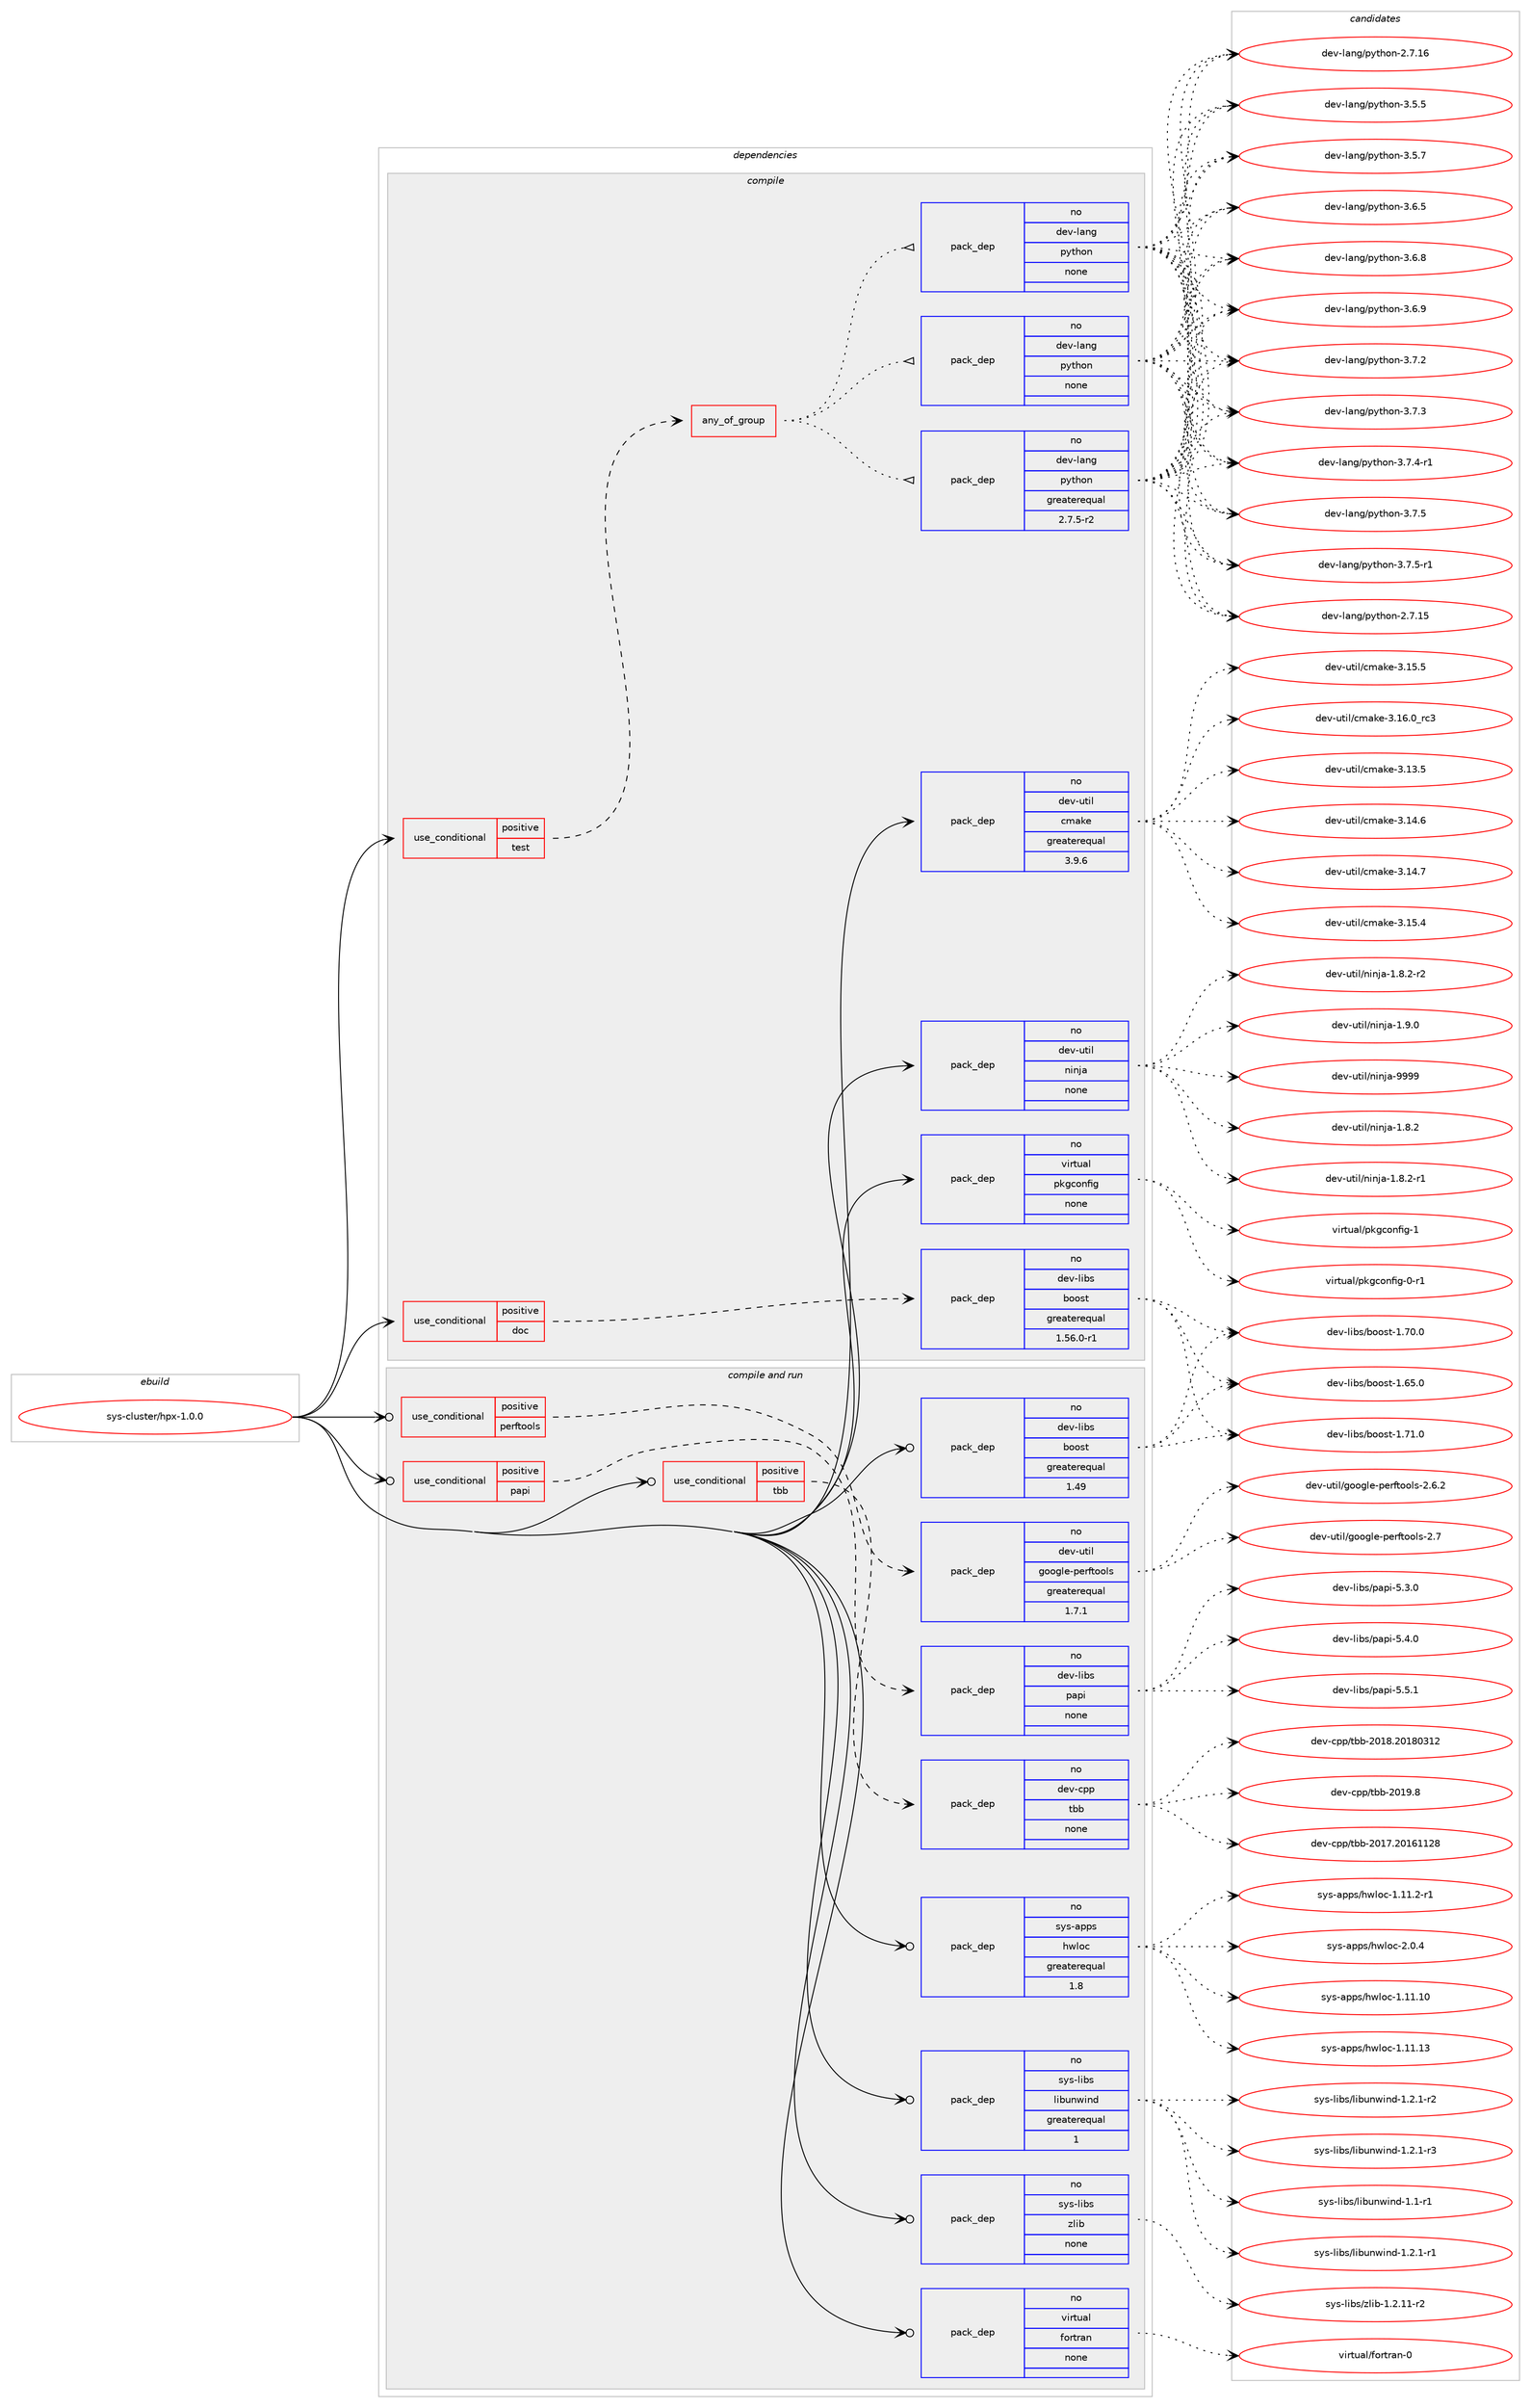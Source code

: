 digraph prolog {

# *************
# Graph options
# *************

newrank=true;
concentrate=true;
compound=true;
graph [rankdir=LR,fontname=Helvetica,fontsize=10,ranksep=1.5];#, ranksep=2.5, nodesep=0.2];
edge  [arrowhead=vee];
node  [fontname=Helvetica,fontsize=10];

# **********
# The ebuild
# **********

subgraph cluster_leftcol {
color=gray;
rank=same;
label=<<i>ebuild</i>>;
id [label="sys-cluster/hpx-1.0.0", color=red, width=4, href="../sys-cluster/hpx-1.0.0.svg"];
}

# ****************
# The dependencies
# ****************

subgraph cluster_midcol {
color=gray;
label=<<i>dependencies</i>>;
subgraph cluster_compile {
fillcolor="#eeeeee";
style=filled;
label=<<i>compile</i>>;
subgraph cond212898 {
dependency884695 [label=<<TABLE BORDER="0" CELLBORDER="1" CELLSPACING="0" CELLPADDING="4"><TR><TD ROWSPAN="3" CELLPADDING="10">use_conditional</TD></TR><TR><TD>positive</TD></TR><TR><TD>doc</TD></TR></TABLE>>, shape=none, color=red];
subgraph pack656288 {
dependency884696 [label=<<TABLE BORDER="0" CELLBORDER="1" CELLSPACING="0" CELLPADDING="4" WIDTH="220"><TR><TD ROWSPAN="6" CELLPADDING="30">pack_dep</TD></TR><TR><TD WIDTH="110">no</TD></TR><TR><TD>dev-libs</TD></TR><TR><TD>boost</TD></TR><TR><TD>greaterequal</TD></TR><TR><TD>1.56.0-r1</TD></TR></TABLE>>, shape=none, color=blue];
}
dependency884695:e -> dependency884696:w [weight=20,style="dashed",arrowhead="vee"];
}
id:e -> dependency884695:w [weight=20,style="solid",arrowhead="vee"];
subgraph cond212899 {
dependency884697 [label=<<TABLE BORDER="0" CELLBORDER="1" CELLSPACING="0" CELLPADDING="4"><TR><TD ROWSPAN="3" CELLPADDING="10">use_conditional</TD></TR><TR><TD>positive</TD></TR><TR><TD>test</TD></TR></TABLE>>, shape=none, color=red];
subgraph any14980 {
dependency884698 [label=<<TABLE BORDER="0" CELLBORDER="1" CELLSPACING="0" CELLPADDING="4"><TR><TD CELLPADDING="10">any_of_group</TD></TR></TABLE>>, shape=none, color=red];subgraph pack656289 {
dependency884699 [label=<<TABLE BORDER="0" CELLBORDER="1" CELLSPACING="0" CELLPADDING="4" WIDTH="220"><TR><TD ROWSPAN="6" CELLPADDING="30">pack_dep</TD></TR><TR><TD WIDTH="110">no</TD></TR><TR><TD>dev-lang</TD></TR><TR><TD>python</TD></TR><TR><TD>none</TD></TR><TR><TD></TD></TR></TABLE>>, shape=none, color=blue];
}
dependency884698:e -> dependency884699:w [weight=20,style="dotted",arrowhead="oinv"];
subgraph pack656290 {
dependency884700 [label=<<TABLE BORDER="0" CELLBORDER="1" CELLSPACING="0" CELLPADDING="4" WIDTH="220"><TR><TD ROWSPAN="6" CELLPADDING="30">pack_dep</TD></TR><TR><TD WIDTH="110">no</TD></TR><TR><TD>dev-lang</TD></TR><TR><TD>python</TD></TR><TR><TD>none</TD></TR><TR><TD></TD></TR></TABLE>>, shape=none, color=blue];
}
dependency884698:e -> dependency884700:w [weight=20,style="dotted",arrowhead="oinv"];
subgraph pack656291 {
dependency884701 [label=<<TABLE BORDER="0" CELLBORDER="1" CELLSPACING="0" CELLPADDING="4" WIDTH="220"><TR><TD ROWSPAN="6" CELLPADDING="30">pack_dep</TD></TR><TR><TD WIDTH="110">no</TD></TR><TR><TD>dev-lang</TD></TR><TR><TD>python</TD></TR><TR><TD>greaterequal</TD></TR><TR><TD>2.7.5-r2</TD></TR></TABLE>>, shape=none, color=blue];
}
dependency884698:e -> dependency884701:w [weight=20,style="dotted",arrowhead="oinv"];
}
dependency884697:e -> dependency884698:w [weight=20,style="dashed",arrowhead="vee"];
}
id:e -> dependency884697:w [weight=20,style="solid",arrowhead="vee"];
subgraph pack656292 {
dependency884702 [label=<<TABLE BORDER="0" CELLBORDER="1" CELLSPACING="0" CELLPADDING="4" WIDTH="220"><TR><TD ROWSPAN="6" CELLPADDING="30">pack_dep</TD></TR><TR><TD WIDTH="110">no</TD></TR><TR><TD>dev-util</TD></TR><TR><TD>cmake</TD></TR><TR><TD>greaterequal</TD></TR><TR><TD>3.9.6</TD></TR></TABLE>>, shape=none, color=blue];
}
id:e -> dependency884702:w [weight=20,style="solid",arrowhead="vee"];
subgraph pack656293 {
dependency884703 [label=<<TABLE BORDER="0" CELLBORDER="1" CELLSPACING="0" CELLPADDING="4" WIDTH="220"><TR><TD ROWSPAN="6" CELLPADDING="30">pack_dep</TD></TR><TR><TD WIDTH="110">no</TD></TR><TR><TD>dev-util</TD></TR><TR><TD>ninja</TD></TR><TR><TD>none</TD></TR><TR><TD></TD></TR></TABLE>>, shape=none, color=blue];
}
id:e -> dependency884703:w [weight=20,style="solid",arrowhead="vee"];
subgraph pack656294 {
dependency884704 [label=<<TABLE BORDER="0" CELLBORDER="1" CELLSPACING="0" CELLPADDING="4" WIDTH="220"><TR><TD ROWSPAN="6" CELLPADDING="30">pack_dep</TD></TR><TR><TD WIDTH="110">no</TD></TR><TR><TD>virtual</TD></TR><TR><TD>pkgconfig</TD></TR><TR><TD>none</TD></TR><TR><TD></TD></TR></TABLE>>, shape=none, color=blue];
}
id:e -> dependency884704:w [weight=20,style="solid",arrowhead="vee"];
}
subgraph cluster_compileandrun {
fillcolor="#eeeeee";
style=filled;
label=<<i>compile and run</i>>;
subgraph cond212900 {
dependency884705 [label=<<TABLE BORDER="0" CELLBORDER="1" CELLSPACING="0" CELLPADDING="4"><TR><TD ROWSPAN="3" CELLPADDING="10">use_conditional</TD></TR><TR><TD>positive</TD></TR><TR><TD>papi</TD></TR></TABLE>>, shape=none, color=red];
subgraph pack656295 {
dependency884706 [label=<<TABLE BORDER="0" CELLBORDER="1" CELLSPACING="0" CELLPADDING="4" WIDTH="220"><TR><TD ROWSPAN="6" CELLPADDING="30">pack_dep</TD></TR><TR><TD WIDTH="110">no</TD></TR><TR><TD>dev-libs</TD></TR><TR><TD>papi</TD></TR><TR><TD>none</TD></TR><TR><TD></TD></TR></TABLE>>, shape=none, color=blue];
}
dependency884705:e -> dependency884706:w [weight=20,style="dashed",arrowhead="vee"];
}
id:e -> dependency884705:w [weight=20,style="solid",arrowhead="odotvee"];
subgraph cond212901 {
dependency884707 [label=<<TABLE BORDER="0" CELLBORDER="1" CELLSPACING="0" CELLPADDING="4"><TR><TD ROWSPAN="3" CELLPADDING="10">use_conditional</TD></TR><TR><TD>positive</TD></TR><TR><TD>perftools</TD></TR></TABLE>>, shape=none, color=red];
subgraph pack656296 {
dependency884708 [label=<<TABLE BORDER="0" CELLBORDER="1" CELLSPACING="0" CELLPADDING="4" WIDTH="220"><TR><TD ROWSPAN="6" CELLPADDING="30">pack_dep</TD></TR><TR><TD WIDTH="110">no</TD></TR><TR><TD>dev-util</TD></TR><TR><TD>google-perftools</TD></TR><TR><TD>greaterequal</TD></TR><TR><TD>1.7.1</TD></TR></TABLE>>, shape=none, color=blue];
}
dependency884707:e -> dependency884708:w [weight=20,style="dashed",arrowhead="vee"];
}
id:e -> dependency884707:w [weight=20,style="solid",arrowhead="odotvee"];
subgraph cond212902 {
dependency884709 [label=<<TABLE BORDER="0" CELLBORDER="1" CELLSPACING="0" CELLPADDING="4"><TR><TD ROWSPAN="3" CELLPADDING="10">use_conditional</TD></TR><TR><TD>positive</TD></TR><TR><TD>tbb</TD></TR></TABLE>>, shape=none, color=red];
subgraph pack656297 {
dependency884710 [label=<<TABLE BORDER="0" CELLBORDER="1" CELLSPACING="0" CELLPADDING="4" WIDTH="220"><TR><TD ROWSPAN="6" CELLPADDING="30">pack_dep</TD></TR><TR><TD WIDTH="110">no</TD></TR><TR><TD>dev-cpp</TD></TR><TR><TD>tbb</TD></TR><TR><TD>none</TD></TR><TR><TD></TD></TR></TABLE>>, shape=none, color=blue];
}
dependency884709:e -> dependency884710:w [weight=20,style="dashed",arrowhead="vee"];
}
id:e -> dependency884709:w [weight=20,style="solid",arrowhead="odotvee"];
subgraph pack656298 {
dependency884711 [label=<<TABLE BORDER="0" CELLBORDER="1" CELLSPACING="0" CELLPADDING="4" WIDTH="220"><TR><TD ROWSPAN="6" CELLPADDING="30">pack_dep</TD></TR><TR><TD WIDTH="110">no</TD></TR><TR><TD>dev-libs</TD></TR><TR><TD>boost</TD></TR><TR><TD>greaterequal</TD></TR><TR><TD>1.49</TD></TR></TABLE>>, shape=none, color=blue];
}
id:e -> dependency884711:w [weight=20,style="solid",arrowhead="odotvee"];
subgraph pack656299 {
dependency884712 [label=<<TABLE BORDER="0" CELLBORDER="1" CELLSPACING="0" CELLPADDING="4" WIDTH="220"><TR><TD ROWSPAN="6" CELLPADDING="30">pack_dep</TD></TR><TR><TD WIDTH="110">no</TD></TR><TR><TD>sys-apps</TD></TR><TR><TD>hwloc</TD></TR><TR><TD>greaterequal</TD></TR><TR><TD>1.8</TD></TR></TABLE>>, shape=none, color=blue];
}
id:e -> dependency884712:w [weight=20,style="solid",arrowhead="odotvee"];
subgraph pack656300 {
dependency884713 [label=<<TABLE BORDER="0" CELLBORDER="1" CELLSPACING="0" CELLPADDING="4" WIDTH="220"><TR><TD ROWSPAN="6" CELLPADDING="30">pack_dep</TD></TR><TR><TD WIDTH="110">no</TD></TR><TR><TD>sys-libs</TD></TR><TR><TD>libunwind</TD></TR><TR><TD>greaterequal</TD></TR><TR><TD>1</TD></TR></TABLE>>, shape=none, color=blue];
}
id:e -> dependency884713:w [weight=20,style="solid",arrowhead="odotvee"];
subgraph pack656301 {
dependency884714 [label=<<TABLE BORDER="0" CELLBORDER="1" CELLSPACING="0" CELLPADDING="4" WIDTH="220"><TR><TD ROWSPAN="6" CELLPADDING="30">pack_dep</TD></TR><TR><TD WIDTH="110">no</TD></TR><TR><TD>sys-libs</TD></TR><TR><TD>zlib</TD></TR><TR><TD>none</TD></TR><TR><TD></TD></TR></TABLE>>, shape=none, color=blue];
}
id:e -> dependency884714:w [weight=20,style="solid",arrowhead="odotvee"];
subgraph pack656302 {
dependency884715 [label=<<TABLE BORDER="0" CELLBORDER="1" CELLSPACING="0" CELLPADDING="4" WIDTH="220"><TR><TD ROWSPAN="6" CELLPADDING="30">pack_dep</TD></TR><TR><TD WIDTH="110">no</TD></TR><TR><TD>virtual</TD></TR><TR><TD>fortran</TD></TR><TR><TD>none</TD></TR><TR><TD></TD></TR></TABLE>>, shape=none, color=blue];
}
id:e -> dependency884715:w [weight=20,style="solid",arrowhead="odotvee"];
}
subgraph cluster_run {
fillcolor="#eeeeee";
style=filled;
label=<<i>run</i>>;
}
}

# **************
# The candidates
# **************

subgraph cluster_choices {
rank=same;
color=gray;
label=<<i>candidates</i>>;

subgraph choice656288 {
color=black;
nodesep=1;
choice1001011184510810598115479811111111511645494654534648 [label="dev-libs/boost-1.65.0", color=red, width=4,href="../dev-libs/boost-1.65.0.svg"];
choice1001011184510810598115479811111111511645494655484648 [label="dev-libs/boost-1.70.0", color=red, width=4,href="../dev-libs/boost-1.70.0.svg"];
choice1001011184510810598115479811111111511645494655494648 [label="dev-libs/boost-1.71.0", color=red, width=4,href="../dev-libs/boost-1.71.0.svg"];
dependency884696:e -> choice1001011184510810598115479811111111511645494654534648:w [style=dotted,weight="100"];
dependency884696:e -> choice1001011184510810598115479811111111511645494655484648:w [style=dotted,weight="100"];
dependency884696:e -> choice1001011184510810598115479811111111511645494655494648:w [style=dotted,weight="100"];
}
subgraph choice656289 {
color=black;
nodesep=1;
choice10010111845108971101034711212111610411111045504655464953 [label="dev-lang/python-2.7.15", color=red, width=4,href="../dev-lang/python-2.7.15.svg"];
choice10010111845108971101034711212111610411111045504655464954 [label="dev-lang/python-2.7.16", color=red, width=4,href="../dev-lang/python-2.7.16.svg"];
choice100101118451089711010347112121116104111110455146534653 [label="dev-lang/python-3.5.5", color=red, width=4,href="../dev-lang/python-3.5.5.svg"];
choice100101118451089711010347112121116104111110455146534655 [label="dev-lang/python-3.5.7", color=red, width=4,href="../dev-lang/python-3.5.7.svg"];
choice100101118451089711010347112121116104111110455146544653 [label="dev-lang/python-3.6.5", color=red, width=4,href="../dev-lang/python-3.6.5.svg"];
choice100101118451089711010347112121116104111110455146544656 [label="dev-lang/python-3.6.8", color=red, width=4,href="../dev-lang/python-3.6.8.svg"];
choice100101118451089711010347112121116104111110455146544657 [label="dev-lang/python-3.6.9", color=red, width=4,href="../dev-lang/python-3.6.9.svg"];
choice100101118451089711010347112121116104111110455146554650 [label="dev-lang/python-3.7.2", color=red, width=4,href="../dev-lang/python-3.7.2.svg"];
choice100101118451089711010347112121116104111110455146554651 [label="dev-lang/python-3.7.3", color=red, width=4,href="../dev-lang/python-3.7.3.svg"];
choice1001011184510897110103471121211161041111104551465546524511449 [label="dev-lang/python-3.7.4-r1", color=red, width=4,href="../dev-lang/python-3.7.4-r1.svg"];
choice100101118451089711010347112121116104111110455146554653 [label="dev-lang/python-3.7.5", color=red, width=4,href="../dev-lang/python-3.7.5.svg"];
choice1001011184510897110103471121211161041111104551465546534511449 [label="dev-lang/python-3.7.5-r1", color=red, width=4,href="../dev-lang/python-3.7.5-r1.svg"];
dependency884699:e -> choice10010111845108971101034711212111610411111045504655464953:w [style=dotted,weight="100"];
dependency884699:e -> choice10010111845108971101034711212111610411111045504655464954:w [style=dotted,weight="100"];
dependency884699:e -> choice100101118451089711010347112121116104111110455146534653:w [style=dotted,weight="100"];
dependency884699:e -> choice100101118451089711010347112121116104111110455146534655:w [style=dotted,weight="100"];
dependency884699:e -> choice100101118451089711010347112121116104111110455146544653:w [style=dotted,weight="100"];
dependency884699:e -> choice100101118451089711010347112121116104111110455146544656:w [style=dotted,weight="100"];
dependency884699:e -> choice100101118451089711010347112121116104111110455146544657:w [style=dotted,weight="100"];
dependency884699:e -> choice100101118451089711010347112121116104111110455146554650:w [style=dotted,weight="100"];
dependency884699:e -> choice100101118451089711010347112121116104111110455146554651:w [style=dotted,weight="100"];
dependency884699:e -> choice1001011184510897110103471121211161041111104551465546524511449:w [style=dotted,weight="100"];
dependency884699:e -> choice100101118451089711010347112121116104111110455146554653:w [style=dotted,weight="100"];
dependency884699:e -> choice1001011184510897110103471121211161041111104551465546534511449:w [style=dotted,weight="100"];
}
subgraph choice656290 {
color=black;
nodesep=1;
choice10010111845108971101034711212111610411111045504655464953 [label="dev-lang/python-2.7.15", color=red, width=4,href="../dev-lang/python-2.7.15.svg"];
choice10010111845108971101034711212111610411111045504655464954 [label="dev-lang/python-2.7.16", color=red, width=4,href="../dev-lang/python-2.7.16.svg"];
choice100101118451089711010347112121116104111110455146534653 [label="dev-lang/python-3.5.5", color=red, width=4,href="../dev-lang/python-3.5.5.svg"];
choice100101118451089711010347112121116104111110455146534655 [label="dev-lang/python-3.5.7", color=red, width=4,href="../dev-lang/python-3.5.7.svg"];
choice100101118451089711010347112121116104111110455146544653 [label="dev-lang/python-3.6.5", color=red, width=4,href="../dev-lang/python-3.6.5.svg"];
choice100101118451089711010347112121116104111110455146544656 [label="dev-lang/python-3.6.8", color=red, width=4,href="../dev-lang/python-3.6.8.svg"];
choice100101118451089711010347112121116104111110455146544657 [label="dev-lang/python-3.6.9", color=red, width=4,href="../dev-lang/python-3.6.9.svg"];
choice100101118451089711010347112121116104111110455146554650 [label="dev-lang/python-3.7.2", color=red, width=4,href="../dev-lang/python-3.7.2.svg"];
choice100101118451089711010347112121116104111110455146554651 [label="dev-lang/python-3.7.3", color=red, width=4,href="../dev-lang/python-3.7.3.svg"];
choice1001011184510897110103471121211161041111104551465546524511449 [label="dev-lang/python-3.7.4-r1", color=red, width=4,href="../dev-lang/python-3.7.4-r1.svg"];
choice100101118451089711010347112121116104111110455146554653 [label="dev-lang/python-3.7.5", color=red, width=4,href="../dev-lang/python-3.7.5.svg"];
choice1001011184510897110103471121211161041111104551465546534511449 [label="dev-lang/python-3.7.5-r1", color=red, width=4,href="../dev-lang/python-3.7.5-r1.svg"];
dependency884700:e -> choice10010111845108971101034711212111610411111045504655464953:w [style=dotted,weight="100"];
dependency884700:e -> choice10010111845108971101034711212111610411111045504655464954:w [style=dotted,weight="100"];
dependency884700:e -> choice100101118451089711010347112121116104111110455146534653:w [style=dotted,weight="100"];
dependency884700:e -> choice100101118451089711010347112121116104111110455146534655:w [style=dotted,weight="100"];
dependency884700:e -> choice100101118451089711010347112121116104111110455146544653:w [style=dotted,weight="100"];
dependency884700:e -> choice100101118451089711010347112121116104111110455146544656:w [style=dotted,weight="100"];
dependency884700:e -> choice100101118451089711010347112121116104111110455146544657:w [style=dotted,weight="100"];
dependency884700:e -> choice100101118451089711010347112121116104111110455146554650:w [style=dotted,weight="100"];
dependency884700:e -> choice100101118451089711010347112121116104111110455146554651:w [style=dotted,weight="100"];
dependency884700:e -> choice1001011184510897110103471121211161041111104551465546524511449:w [style=dotted,weight="100"];
dependency884700:e -> choice100101118451089711010347112121116104111110455146554653:w [style=dotted,weight="100"];
dependency884700:e -> choice1001011184510897110103471121211161041111104551465546534511449:w [style=dotted,weight="100"];
}
subgraph choice656291 {
color=black;
nodesep=1;
choice10010111845108971101034711212111610411111045504655464953 [label="dev-lang/python-2.7.15", color=red, width=4,href="../dev-lang/python-2.7.15.svg"];
choice10010111845108971101034711212111610411111045504655464954 [label="dev-lang/python-2.7.16", color=red, width=4,href="../dev-lang/python-2.7.16.svg"];
choice100101118451089711010347112121116104111110455146534653 [label="dev-lang/python-3.5.5", color=red, width=4,href="../dev-lang/python-3.5.5.svg"];
choice100101118451089711010347112121116104111110455146534655 [label="dev-lang/python-3.5.7", color=red, width=4,href="../dev-lang/python-3.5.7.svg"];
choice100101118451089711010347112121116104111110455146544653 [label="dev-lang/python-3.6.5", color=red, width=4,href="../dev-lang/python-3.6.5.svg"];
choice100101118451089711010347112121116104111110455146544656 [label="dev-lang/python-3.6.8", color=red, width=4,href="../dev-lang/python-3.6.8.svg"];
choice100101118451089711010347112121116104111110455146544657 [label="dev-lang/python-3.6.9", color=red, width=4,href="../dev-lang/python-3.6.9.svg"];
choice100101118451089711010347112121116104111110455146554650 [label="dev-lang/python-3.7.2", color=red, width=4,href="../dev-lang/python-3.7.2.svg"];
choice100101118451089711010347112121116104111110455146554651 [label="dev-lang/python-3.7.3", color=red, width=4,href="../dev-lang/python-3.7.3.svg"];
choice1001011184510897110103471121211161041111104551465546524511449 [label="dev-lang/python-3.7.4-r1", color=red, width=4,href="../dev-lang/python-3.7.4-r1.svg"];
choice100101118451089711010347112121116104111110455146554653 [label="dev-lang/python-3.7.5", color=red, width=4,href="../dev-lang/python-3.7.5.svg"];
choice1001011184510897110103471121211161041111104551465546534511449 [label="dev-lang/python-3.7.5-r1", color=red, width=4,href="../dev-lang/python-3.7.5-r1.svg"];
dependency884701:e -> choice10010111845108971101034711212111610411111045504655464953:w [style=dotted,weight="100"];
dependency884701:e -> choice10010111845108971101034711212111610411111045504655464954:w [style=dotted,weight="100"];
dependency884701:e -> choice100101118451089711010347112121116104111110455146534653:w [style=dotted,weight="100"];
dependency884701:e -> choice100101118451089711010347112121116104111110455146534655:w [style=dotted,weight="100"];
dependency884701:e -> choice100101118451089711010347112121116104111110455146544653:w [style=dotted,weight="100"];
dependency884701:e -> choice100101118451089711010347112121116104111110455146544656:w [style=dotted,weight="100"];
dependency884701:e -> choice100101118451089711010347112121116104111110455146544657:w [style=dotted,weight="100"];
dependency884701:e -> choice100101118451089711010347112121116104111110455146554650:w [style=dotted,weight="100"];
dependency884701:e -> choice100101118451089711010347112121116104111110455146554651:w [style=dotted,weight="100"];
dependency884701:e -> choice1001011184510897110103471121211161041111104551465546524511449:w [style=dotted,weight="100"];
dependency884701:e -> choice100101118451089711010347112121116104111110455146554653:w [style=dotted,weight="100"];
dependency884701:e -> choice1001011184510897110103471121211161041111104551465546534511449:w [style=dotted,weight="100"];
}
subgraph choice656292 {
color=black;
nodesep=1;
choice1001011184511711610510847991099710710145514649514653 [label="dev-util/cmake-3.13.5", color=red, width=4,href="../dev-util/cmake-3.13.5.svg"];
choice1001011184511711610510847991099710710145514649524654 [label="dev-util/cmake-3.14.6", color=red, width=4,href="../dev-util/cmake-3.14.6.svg"];
choice1001011184511711610510847991099710710145514649524655 [label="dev-util/cmake-3.14.7", color=red, width=4,href="../dev-util/cmake-3.14.7.svg"];
choice1001011184511711610510847991099710710145514649534652 [label="dev-util/cmake-3.15.4", color=red, width=4,href="../dev-util/cmake-3.15.4.svg"];
choice1001011184511711610510847991099710710145514649534653 [label="dev-util/cmake-3.15.5", color=red, width=4,href="../dev-util/cmake-3.15.5.svg"];
choice1001011184511711610510847991099710710145514649544648951149951 [label="dev-util/cmake-3.16.0_rc3", color=red, width=4,href="../dev-util/cmake-3.16.0_rc3.svg"];
dependency884702:e -> choice1001011184511711610510847991099710710145514649514653:w [style=dotted,weight="100"];
dependency884702:e -> choice1001011184511711610510847991099710710145514649524654:w [style=dotted,weight="100"];
dependency884702:e -> choice1001011184511711610510847991099710710145514649524655:w [style=dotted,weight="100"];
dependency884702:e -> choice1001011184511711610510847991099710710145514649534652:w [style=dotted,weight="100"];
dependency884702:e -> choice1001011184511711610510847991099710710145514649534653:w [style=dotted,weight="100"];
dependency884702:e -> choice1001011184511711610510847991099710710145514649544648951149951:w [style=dotted,weight="100"];
}
subgraph choice656293 {
color=black;
nodesep=1;
choice100101118451171161051084711010511010697454946564650 [label="dev-util/ninja-1.8.2", color=red, width=4,href="../dev-util/ninja-1.8.2.svg"];
choice1001011184511711610510847110105110106974549465646504511449 [label="dev-util/ninja-1.8.2-r1", color=red, width=4,href="../dev-util/ninja-1.8.2-r1.svg"];
choice1001011184511711610510847110105110106974549465646504511450 [label="dev-util/ninja-1.8.2-r2", color=red, width=4,href="../dev-util/ninja-1.8.2-r2.svg"];
choice100101118451171161051084711010511010697454946574648 [label="dev-util/ninja-1.9.0", color=red, width=4,href="../dev-util/ninja-1.9.0.svg"];
choice1001011184511711610510847110105110106974557575757 [label="dev-util/ninja-9999", color=red, width=4,href="../dev-util/ninja-9999.svg"];
dependency884703:e -> choice100101118451171161051084711010511010697454946564650:w [style=dotted,weight="100"];
dependency884703:e -> choice1001011184511711610510847110105110106974549465646504511449:w [style=dotted,weight="100"];
dependency884703:e -> choice1001011184511711610510847110105110106974549465646504511450:w [style=dotted,weight="100"];
dependency884703:e -> choice100101118451171161051084711010511010697454946574648:w [style=dotted,weight="100"];
dependency884703:e -> choice1001011184511711610510847110105110106974557575757:w [style=dotted,weight="100"];
}
subgraph choice656294 {
color=black;
nodesep=1;
choice11810511411611797108471121071039911111010210510345484511449 [label="virtual/pkgconfig-0-r1", color=red, width=4,href="../virtual/pkgconfig-0-r1.svg"];
choice1181051141161179710847112107103991111101021051034549 [label="virtual/pkgconfig-1", color=red, width=4,href="../virtual/pkgconfig-1.svg"];
dependency884704:e -> choice11810511411611797108471121071039911111010210510345484511449:w [style=dotted,weight="100"];
dependency884704:e -> choice1181051141161179710847112107103991111101021051034549:w [style=dotted,weight="100"];
}
subgraph choice656295 {
color=black;
nodesep=1;
choice10010111845108105981154711297112105455346514648 [label="dev-libs/papi-5.3.0", color=red, width=4,href="../dev-libs/papi-5.3.0.svg"];
choice10010111845108105981154711297112105455346524648 [label="dev-libs/papi-5.4.0", color=red, width=4,href="../dev-libs/papi-5.4.0.svg"];
choice10010111845108105981154711297112105455346534649 [label="dev-libs/papi-5.5.1", color=red, width=4,href="../dev-libs/papi-5.5.1.svg"];
dependency884706:e -> choice10010111845108105981154711297112105455346514648:w [style=dotted,weight="100"];
dependency884706:e -> choice10010111845108105981154711297112105455346524648:w [style=dotted,weight="100"];
dependency884706:e -> choice10010111845108105981154711297112105455346534649:w [style=dotted,weight="100"];
}
subgraph choice656296 {
color=black;
nodesep=1;
choice100101118451171161051084710311111110310810145112101114102116111111108115455046544650 [label="dev-util/google-perftools-2.6.2", color=red, width=4,href="../dev-util/google-perftools-2.6.2.svg"];
choice10010111845117116105108471031111111031081014511210111410211611111110811545504655 [label="dev-util/google-perftools-2.7", color=red, width=4,href="../dev-util/google-perftools-2.7.svg"];
dependency884708:e -> choice100101118451171161051084710311111110310810145112101114102116111111108115455046544650:w [style=dotted,weight="100"];
dependency884708:e -> choice10010111845117116105108471031111111031081014511210111410211611111110811545504655:w [style=dotted,weight="100"];
}
subgraph choice656297 {
color=black;
nodesep=1;
choice10010111845991121124711698984550484955465048495449495056 [label="dev-cpp/tbb-2017.20161128", color=red, width=4,href="../dev-cpp/tbb-2017.20161128.svg"];
choice10010111845991121124711698984550484956465048495648514950 [label="dev-cpp/tbb-2018.20180312", color=red, width=4,href="../dev-cpp/tbb-2018.20180312.svg"];
choice100101118459911211247116989845504849574656 [label="dev-cpp/tbb-2019.8", color=red, width=4,href="../dev-cpp/tbb-2019.8.svg"];
dependency884710:e -> choice10010111845991121124711698984550484955465048495449495056:w [style=dotted,weight="100"];
dependency884710:e -> choice10010111845991121124711698984550484956465048495648514950:w [style=dotted,weight="100"];
dependency884710:e -> choice100101118459911211247116989845504849574656:w [style=dotted,weight="100"];
}
subgraph choice656298 {
color=black;
nodesep=1;
choice1001011184510810598115479811111111511645494654534648 [label="dev-libs/boost-1.65.0", color=red, width=4,href="../dev-libs/boost-1.65.0.svg"];
choice1001011184510810598115479811111111511645494655484648 [label="dev-libs/boost-1.70.0", color=red, width=4,href="../dev-libs/boost-1.70.0.svg"];
choice1001011184510810598115479811111111511645494655494648 [label="dev-libs/boost-1.71.0", color=red, width=4,href="../dev-libs/boost-1.71.0.svg"];
dependency884711:e -> choice1001011184510810598115479811111111511645494654534648:w [style=dotted,weight="100"];
dependency884711:e -> choice1001011184510810598115479811111111511645494655484648:w [style=dotted,weight="100"];
dependency884711:e -> choice1001011184510810598115479811111111511645494655494648:w [style=dotted,weight="100"];
}
subgraph choice656299 {
color=black;
nodesep=1;
choice115121115459711211211547104119108111994549464949464948 [label="sys-apps/hwloc-1.11.10", color=red, width=4,href="../sys-apps/hwloc-1.11.10.svg"];
choice115121115459711211211547104119108111994549464949464951 [label="sys-apps/hwloc-1.11.13", color=red, width=4,href="../sys-apps/hwloc-1.11.13.svg"];
choice11512111545971121121154710411910811199454946494946504511449 [label="sys-apps/hwloc-1.11.2-r1", color=red, width=4,href="../sys-apps/hwloc-1.11.2-r1.svg"];
choice11512111545971121121154710411910811199455046484652 [label="sys-apps/hwloc-2.0.4", color=red, width=4,href="../sys-apps/hwloc-2.0.4.svg"];
dependency884712:e -> choice115121115459711211211547104119108111994549464949464948:w [style=dotted,weight="100"];
dependency884712:e -> choice115121115459711211211547104119108111994549464949464951:w [style=dotted,weight="100"];
dependency884712:e -> choice11512111545971121121154710411910811199454946494946504511449:w [style=dotted,weight="100"];
dependency884712:e -> choice11512111545971121121154710411910811199455046484652:w [style=dotted,weight="100"];
}
subgraph choice656300 {
color=black;
nodesep=1;
choice11512111545108105981154710810598117110119105110100454946494511449 [label="sys-libs/libunwind-1.1-r1", color=red, width=4,href="../sys-libs/libunwind-1.1-r1.svg"];
choice115121115451081059811547108105981171101191051101004549465046494511449 [label="sys-libs/libunwind-1.2.1-r1", color=red, width=4,href="../sys-libs/libunwind-1.2.1-r1.svg"];
choice115121115451081059811547108105981171101191051101004549465046494511450 [label="sys-libs/libunwind-1.2.1-r2", color=red, width=4,href="../sys-libs/libunwind-1.2.1-r2.svg"];
choice115121115451081059811547108105981171101191051101004549465046494511451 [label="sys-libs/libunwind-1.2.1-r3", color=red, width=4,href="../sys-libs/libunwind-1.2.1-r3.svg"];
dependency884713:e -> choice11512111545108105981154710810598117110119105110100454946494511449:w [style=dotted,weight="100"];
dependency884713:e -> choice115121115451081059811547108105981171101191051101004549465046494511449:w [style=dotted,weight="100"];
dependency884713:e -> choice115121115451081059811547108105981171101191051101004549465046494511450:w [style=dotted,weight="100"];
dependency884713:e -> choice115121115451081059811547108105981171101191051101004549465046494511451:w [style=dotted,weight="100"];
}
subgraph choice656301 {
color=black;
nodesep=1;
choice11512111545108105981154712210810598454946504649494511450 [label="sys-libs/zlib-1.2.11-r2", color=red, width=4,href="../sys-libs/zlib-1.2.11-r2.svg"];
dependency884714:e -> choice11512111545108105981154712210810598454946504649494511450:w [style=dotted,weight="100"];
}
subgraph choice656302 {
color=black;
nodesep=1;
choice1181051141161179710847102111114116114971104548 [label="virtual/fortran-0", color=red, width=4,href="../virtual/fortran-0.svg"];
dependency884715:e -> choice1181051141161179710847102111114116114971104548:w [style=dotted,weight="100"];
}
}

}
